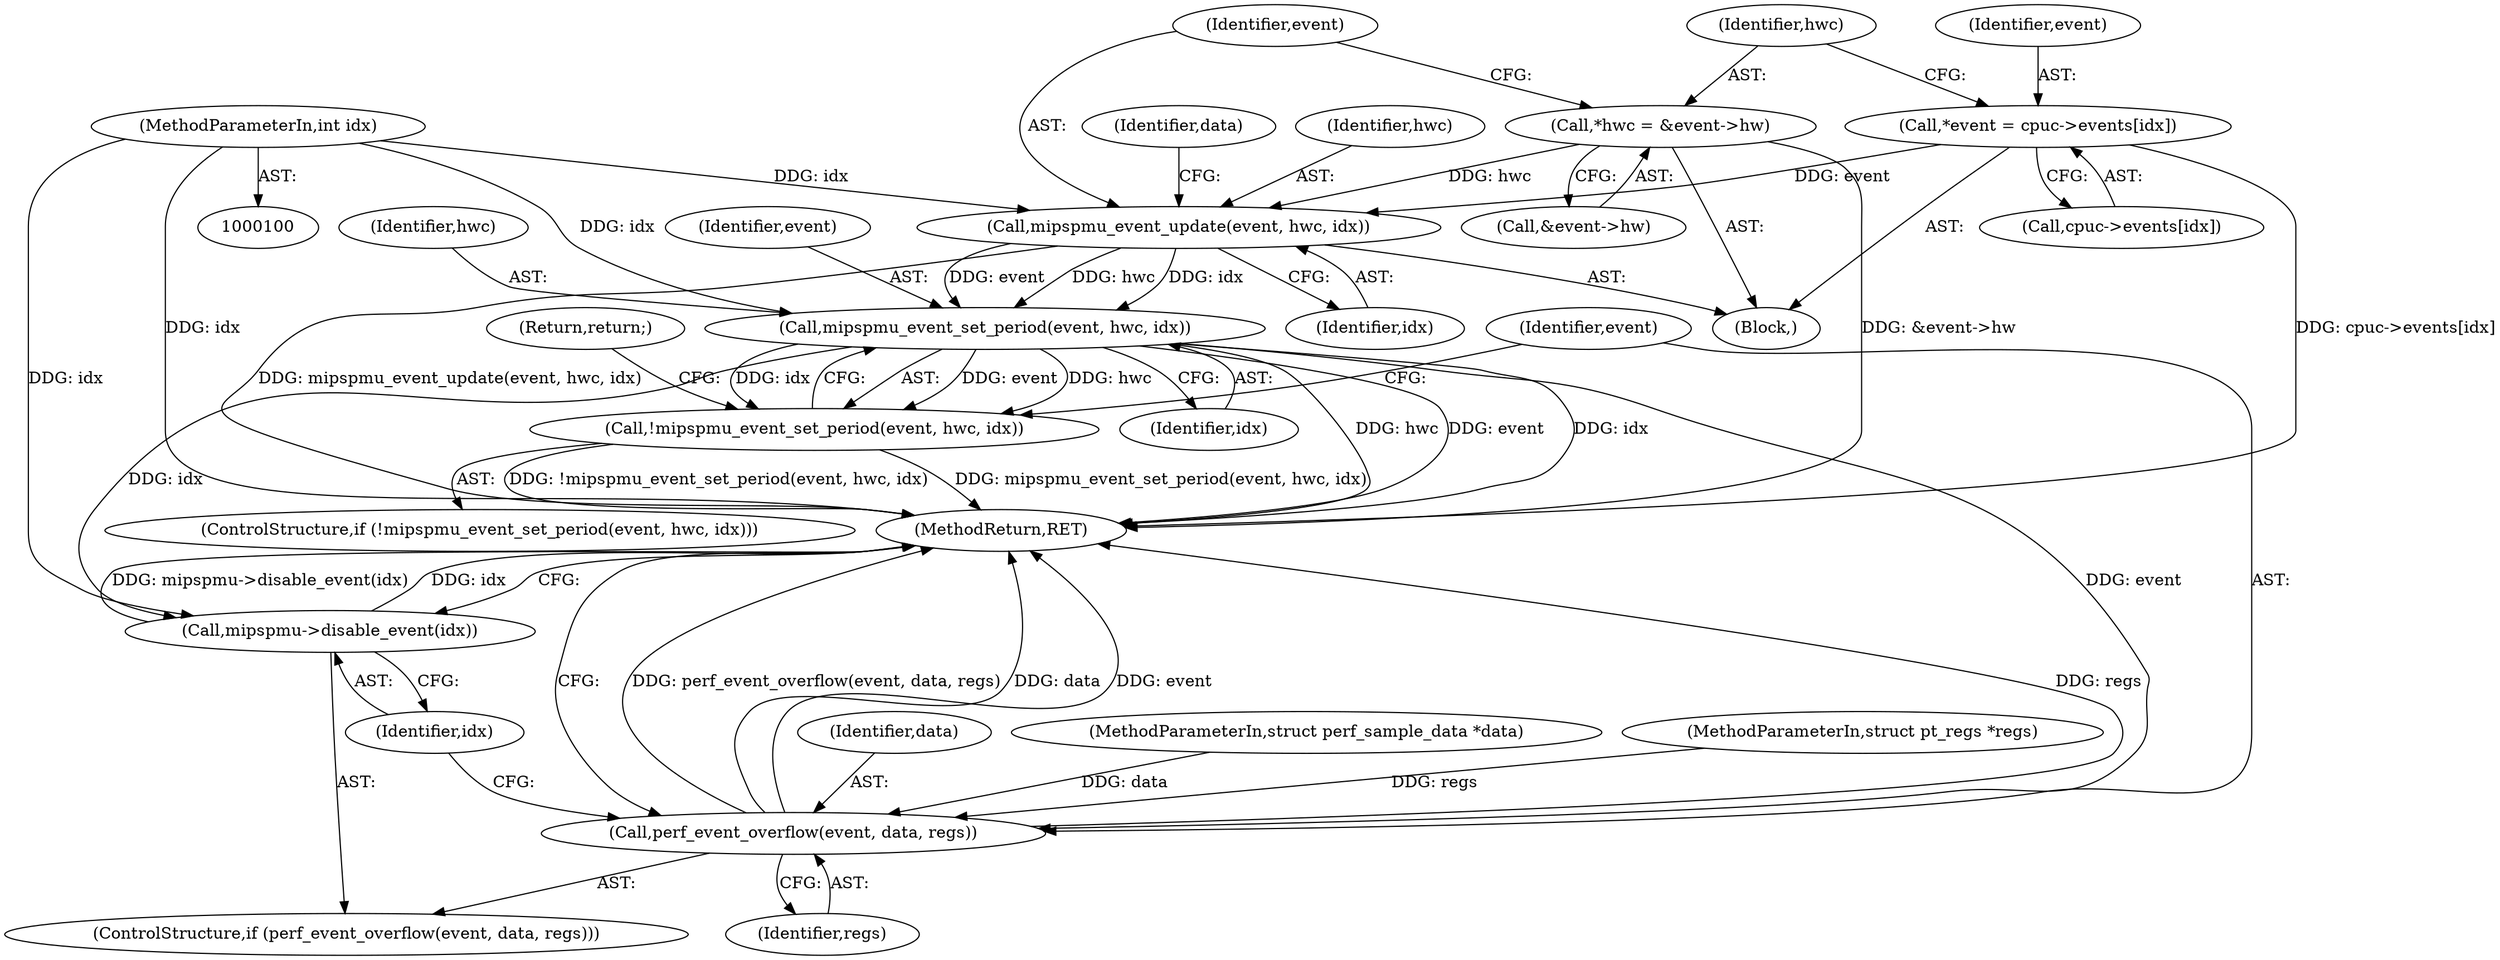 digraph "0_linux_a8b0ca17b80e92faab46ee7179ba9e99ccb61233_7@API" {
"1000121" [label="(Call,mipspmu_event_update(event, hwc, idx))"];
"1000107" [label="(Call,*event = cpuc->events[idx])"];
"1000115" [label="(Call,*hwc = &event->hw)"];
"1000102" [label="(MethodParameterIn,int idx)"];
"1000136" [label="(Call,mipspmu_event_set_period(event, hwc, idx))"];
"1000135" [label="(Call,!mipspmu_event_set_period(event, hwc, idx))"];
"1000142" [label="(Call,perf_event_overflow(event, data, regs))"];
"1000146" [label="(Call,mipspmu->disable_event(idx))"];
"1000116" [label="(Identifier,hwc)"];
"1000143" [label="(Identifier,event)"];
"1000124" [label="(Identifier,idx)"];
"1000137" [label="(Identifier,event)"];
"1000141" [label="(ControlStructure,if (perf_event_overflow(event, data, regs)))"];
"1000134" [label="(ControlStructure,if (!mipspmu_event_set_period(event, hwc, idx)))"];
"1000123" [label="(Identifier,hwc)"];
"1000115" [label="(Call,*hwc = &event->hw)"];
"1000142" [label="(Call,perf_event_overflow(event, data, regs))"];
"1000140" [label="(Return,return;)"];
"1000105" [label="(Block,)"];
"1000145" [label="(Identifier,regs)"];
"1000138" [label="(Identifier,hwc)"];
"1000108" [label="(Identifier,event)"];
"1000127" [label="(Identifier,data)"];
"1000144" [label="(Identifier,data)"];
"1000117" [label="(Call,&event->hw)"];
"1000107" [label="(Call,*event = cpuc->events[idx])"];
"1000135" [label="(Call,!mipspmu_event_set_period(event, hwc, idx))"];
"1000103" [label="(MethodParameterIn,struct perf_sample_data *data)"];
"1000146" [label="(Call,mipspmu->disable_event(idx))"];
"1000121" [label="(Call,mipspmu_event_update(event, hwc, idx))"];
"1000139" [label="(Identifier,idx)"];
"1000148" [label="(MethodReturn,RET)"];
"1000102" [label="(MethodParameterIn,int idx)"];
"1000109" [label="(Call,cpuc->events[idx])"];
"1000122" [label="(Identifier,event)"];
"1000147" [label="(Identifier,idx)"];
"1000104" [label="(MethodParameterIn,struct pt_regs *regs)"];
"1000136" [label="(Call,mipspmu_event_set_period(event, hwc, idx))"];
"1000121" -> "1000105"  [label="AST: "];
"1000121" -> "1000124"  [label="CFG: "];
"1000122" -> "1000121"  [label="AST: "];
"1000123" -> "1000121"  [label="AST: "];
"1000124" -> "1000121"  [label="AST: "];
"1000127" -> "1000121"  [label="CFG: "];
"1000121" -> "1000148"  [label="DDG: mipspmu_event_update(event, hwc, idx)"];
"1000107" -> "1000121"  [label="DDG: event"];
"1000115" -> "1000121"  [label="DDG: hwc"];
"1000102" -> "1000121"  [label="DDG: idx"];
"1000121" -> "1000136"  [label="DDG: event"];
"1000121" -> "1000136"  [label="DDG: hwc"];
"1000121" -> "1000136"  [label="DDG: idx"];
"1000107" -> "1000105"  [label="AST: "];
"1000107" -> "1000109"  [label="CFG: "];
"1000108" -> "1000107"  [label="AST: "];
"1000109" -> "1000107"  [label="AST: "];
"1000116" -> "1000107"  [label="CFG: "];
"1000107" -> "1000148"  [label="DDG: cpuc->events[idx]"];
"1000115" -> "1000105"  [label="AST: "];
"1000115" -> "1000117"  [label="CFG: "];
"1000116" -> "1000115"  [label="AST: "];
"1000117" -> "1000115"  [label="AST: "];
"1000122" -> "1000115"  [label="CFG: "];
"1000115" -> "1000148"  [label="DDG: &event->hw"];
"1000102" -> "1000100"  [label="AST: "];
"1000102" -> "1000148"  [label="DDG: idx"];
"1000102" -> "1000136"  [label="DDG: idx"];
"1000102" -> "1000146"  [label="DDG: idx"];
"1000136" -> "1000135"  [label="AST: "];
"1000136" -> "1000139"  [label="CFG: "];
"1000137" -> "1000136"  [label="AST: "];
"1000138" -> "1000136"  [label="AST: "];
"1000139" -> "1000136"  [label="AST: "];
"1000135" -> "1000136"  [label="CFG: "];
"1000136" -> "1000148"  [label="DDG: idx"];
"1000136" -> "1000148"  [label="DDG: hwc"];
"1000136" -> "1000148"  [label="DDG: event"];
"1000136" -> "1000135"  [label="DDG: event"];
"1000136" -> "1000135"  [label="DDG: hwc"];
"1000136" -> "1000135"  [label="DDG: idx"];
"1000136" -> "1000142"  [label="DDG: event"];
"1000136" -> "1000146"  [label="DDG: idx"];
"1000135" -> "1000134"  [label="AST: "];
"1000140" -> "1000135"  [label="CFG: "];
"1000143" -> "1000135"  [label="CFG: "];
"1000135" -> "1000148"  [label="DDG: !mipspmu_event_set_period(event, hwc, idx)"];
"1000135" -> "1000148"  [label="DDG: mipspmu_event_set_period(event, hwc, idx)"];
"1000142" -> "1000141"  [label="AST: "];
"1000142" -> "1000145"  [label="CFG: "];
"1000143" -> "1000142"  [label="AST: "];
"1000144" -> "1000142"  [label="AST: "];
"1000145" -> "1000142"  [label="AST: "];
"1000147" -> "1000142"  [label="CFG: "];
"1000148" -> "1000142"  [label="CFG: "];
"1000142" -> "1000148"  [label="DDG: perf_event_overflow(event, data, regs)"];
"1000142" -> "1000148"  [label="DDG: data"];
"1000142" -> "1000148"  [label="DDG: event"];
"1000142" -> "1000148"  [label="DDG: regs"];
"1000103" -> "1000142"  [label="DDG: data"];
"1000104" -> "1000142"  [label="DDG: regs"];
"1000146" -> "1000141"  [label="AST: "];
"1000146" -> "1000147"  [label="CFG: "];
"1000147" -> "1000146"  [label="AST: "];
"1000148" -> "1000146"  [label="CFG: "];
"1000146" -> "1000148"  [label="DDG: mipspmu->disable_event(idx)"];
"1000146" -> "1000148"  [label="DDG: idx"];
}
